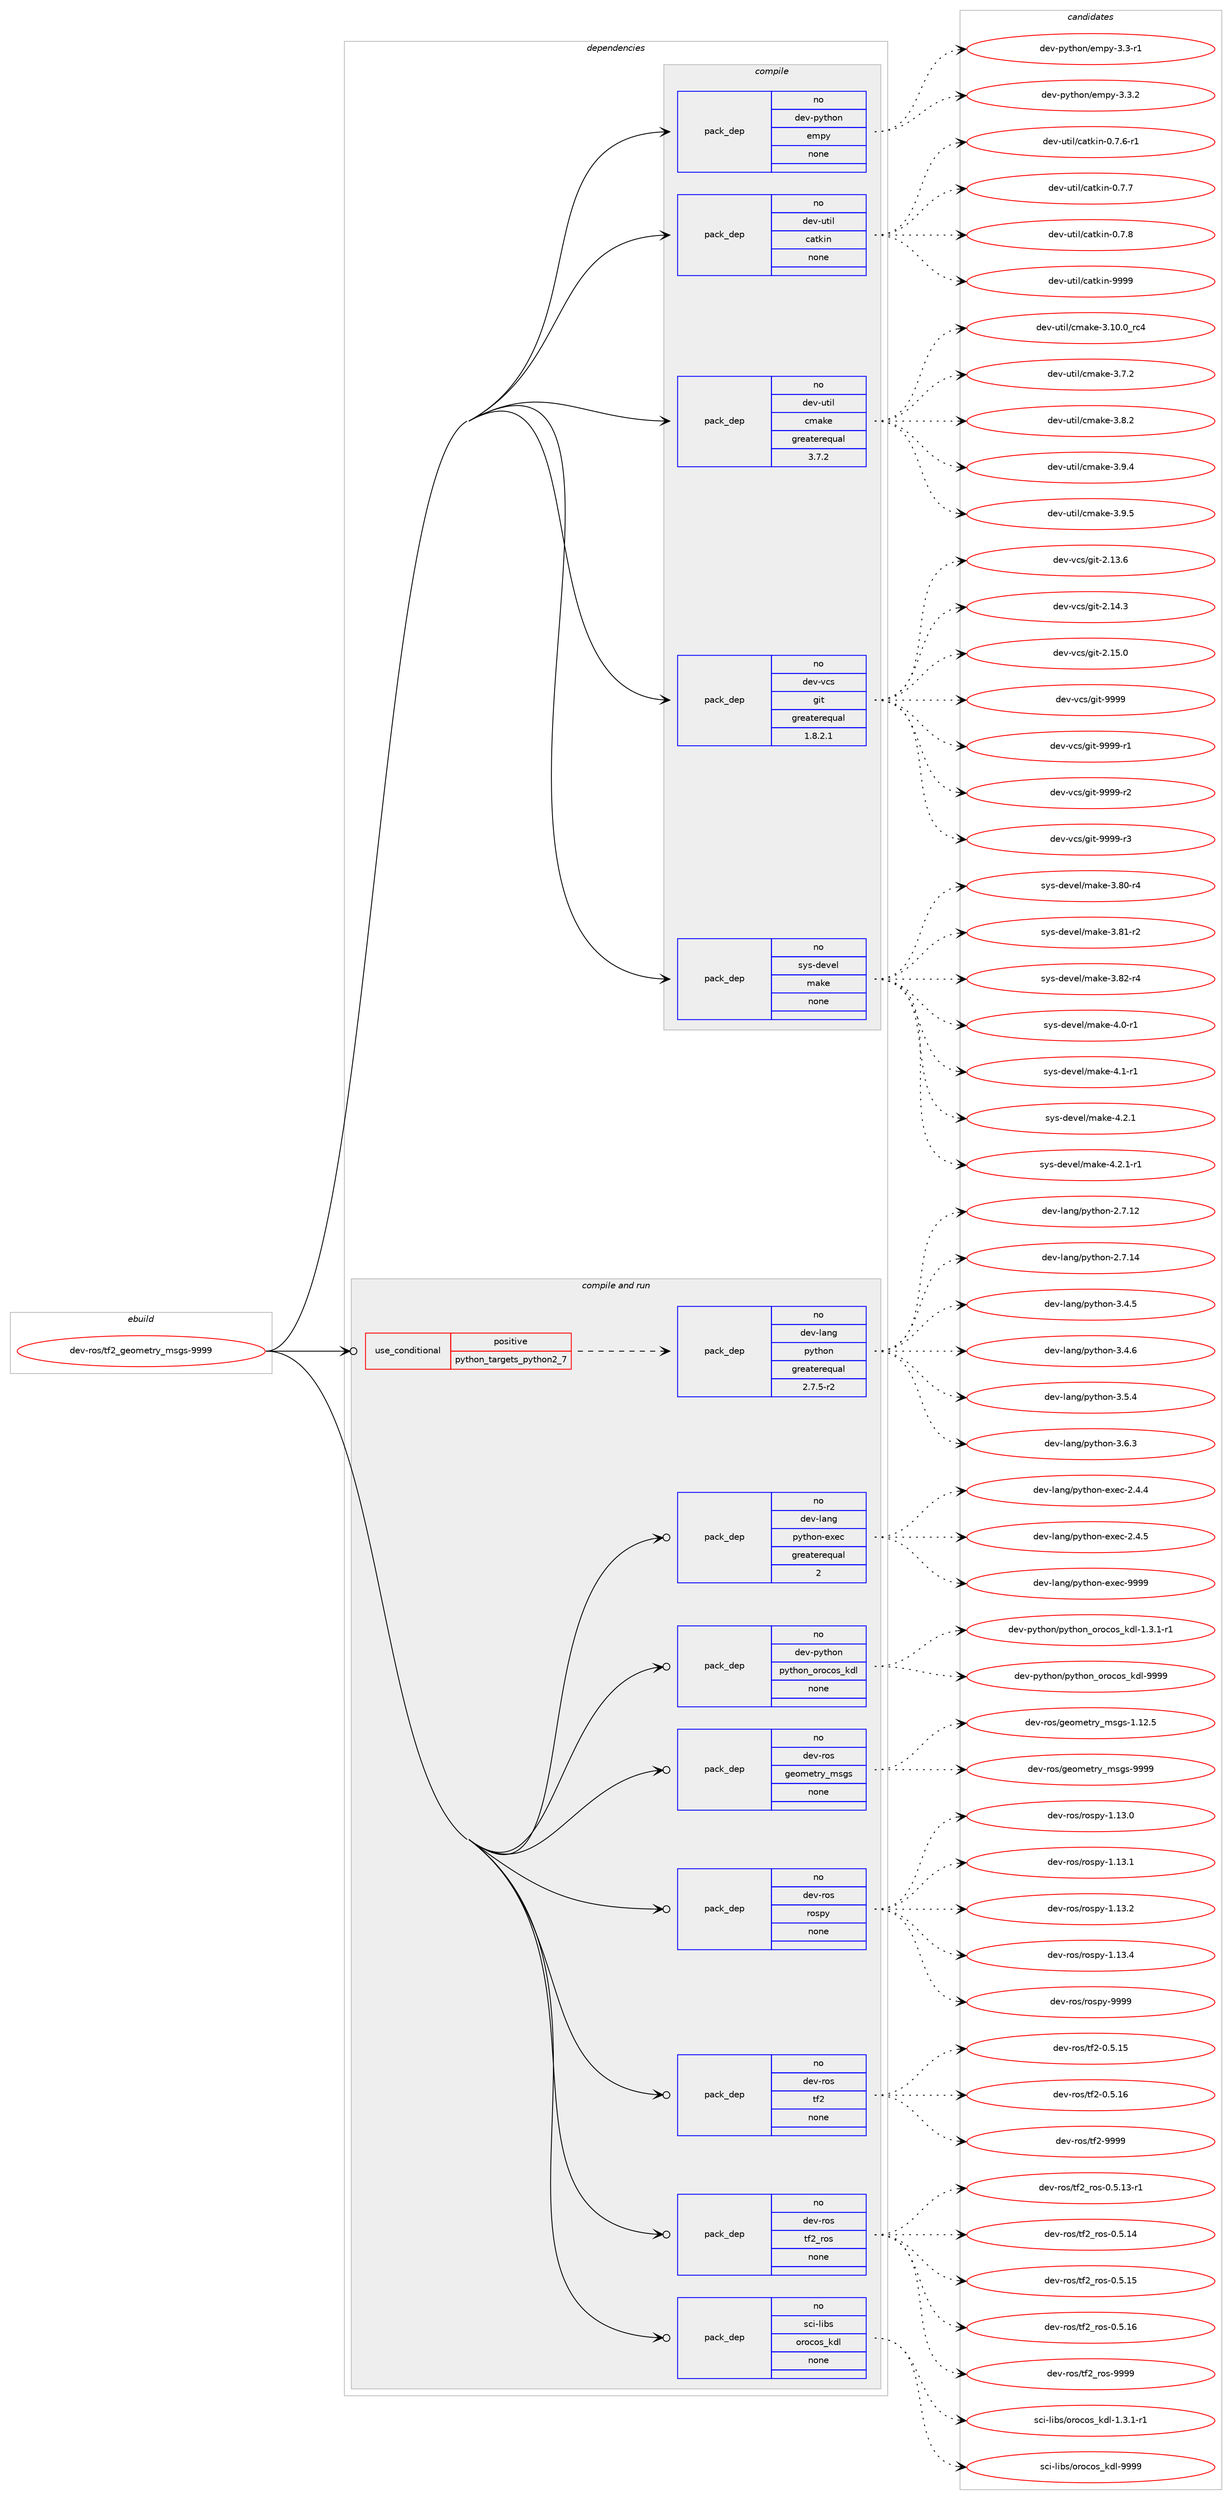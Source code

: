 digraph prolog {

# *************
# Graph options
# *************

newrank=true;
concentrate=true;
compound=true;
graph [rankdir=LR,fontname=Helvetica,fontsize=10,ranksep=1.5];#, ranksep=2.5, nodesep=0.2];
edge  [arrowhead=vee];
node  [fontname=Helvetica,fontsize=10];

# **********
# The ebuild
# **********

subgraph cluster_leftcol {
color=gray;
rank=same;
label=<<i>ebuild</i>>;
id [label="dev-ros/tf2_geometry_msgs-9999", color=red, width=4, href="../dev-ros/tf2_geometry_msgs-9999.svg"];
}

# ****************
# The dependencies
# ****************

subgraph cluster_midcol {
color=gray;
label=<<i>dependencies</i>>;
subgraph cluster_compile {
fillcolor="#eeeeee";
style=filled;
label=<<i>compile</i>>;
subgraph pack165824 {
dependency217650 [label=<<TABLE BORDER="0" CELLBORDER="1" CELLSPACING="0" CELLPADDING="4" WIDTH="220"><TR><TD ROWSPAN="6" CELLPADDING="30">pack_dep</TD></TR><TR><TD WIDTH="110">no</TD></TR><TR><TD>dev-python</TD></TR><TR><TD>empy</TD></TR><TR><TD>none</TD></TR><TR><TD></TD></TR></TABLE>>, shape=none, color=blue];
}
id:e -> dependency217650:w [weight=20,style="solid",arrowhead="vee"];
subgraph pack165825 {
dependency217651 [label=<<TABLE BORDER="0" CELLBORDER="1" CELLSPACING="0" CELLPADDING="4" WIDTH="220"><TR><TD ROWSPAN="6" CELLPADDING="30">pack_dep</TD></TR><TR><TD WIDTH="110">no</TD></TR><TR><TD>dev-util</TD></TR><TR><TD>catkin</TD></TR><TR><TD>none</TD></TR><TR><TD></TD></TR></TABLE>>, shape=none, color=blue];
}
id:e -> dependency217651:w [weight=20,style="solid",arrowhead="vee"];
subgraph pack165826 {
dependency217652 [label=<<TABLE BORDER="0" CELLBORDER="1" CELLSPACING="0" CELLPADDING="4" WIDTH="220"><TR><TD ROWSPAN="6" CELLPADDING="30">pack_dep</TD></TR><TR><TD WIDTH="110">no</TD></TR><TR><TD>dev-util</TD></TR><TR><TD>cmake</TD></TR><TR><TD>greaterequal</TD></TR><TR><TD>3.7.2</TD></TR></TABLE>>, shape=none, color=blue];
}
id:e -> dependency217652:w [weight=20,style="solid",arrowhead="vee"];
subgraph pack165827 {
dependency217653 [label=<<TABLE BORDER="0" CELLBORDER="1" CELLSPACING="0" CELLPADDING="4" WIDTH="220"><TR><TD ROWSPAN="6" CELLPADDING="30">pack_dep</TD></TR><TR><TD WIDTH="110">no</TD></TR><TR><TD>dev-vcs</TD></TR><TR><TD>git</TD></TR><TR><TD>greaterequal</TD></TR><TR><TD>1.8.2.1</TD></TR></TABLE>>, shape=none, color=blue];
}
id:e -> dependency217653:w [weight=20,style="solid",arrowhead="vee"];
subgraph pack165828 {
dependency217654 [label=<<TABLE BORDER="0" CELLBORDER="1" CELLSPACING="0" CELLPADDING="4" WIDTH="220"><TR><TD ROWSPAN="6" CELLPADDING="30">pack_dep</TD></TR><TR><TD WIDTH="110">no</TD></TR><TR><TD>sys-devel</TD></TR><TR><TD>make</TD></TR><TR><TD>none</TD></TR><TR><TD></TD></TR></TABLE>>, shape=none, color=blue];
}
id:e -> dependency217654:w [weight=20,style="solid",arrowhead="vee"];
}
subgraph cluster_compileandrun {
fillcolor="#eeeeee";
style=filled;
label=<<i>compile and run</i>>;
subgraph cond47836 {
dependency217655 [label=<<TABLE BORDER="0" CELLBORDER="1" CELLSPACING="0" CELLPADDING="4"><TR><TD ROWSPAN="3" CELLPADDING="10">use_conditional</TD></TR><TR><TD>positive</TD></TR><TR><TD>python_targets_python2_7</TD></TR></TABLE>>, shape=none, color=red];
subgraph pack165829 {
dependency217656 [label=<<TABLE BORDER="0" CELLBORDER="1" CELLSPACING="0" CELLPADDING="4" WIDTH="220"><TR><TD ROWSPAN="6" CELLPADDING="30">pack_dep</TD></TR><TR><TD WIDTH="110">no</TD></TR><TR><TD>dev-lang</TD></TR><TR><TD>python</TD></TR><TR><TD>greaterequal</TD></TR><TR><TD>2.7.5-r2</TD></TR></TABLE>>, shape=none, color=blue];
}
dependency217655:e -> dependency217656:w [weight=20,style="dashed",arrowhead="vee"];
}
id:e -> dependency217655:w [weight=20,style="solid",arrowhead="odotvee"];
subgraph pack165830 {
dependency217657 [label=<<TABLE BORDER="0" CELLBORDER="1" CELLSPACING="0" CELLPADDING="4" WIDTH="220"><TR><TD ROWSPAN="6" CELLPADDING="30">pack_dep</TD></TR><TR><TD WIDTH="110">no</TD></TR><TR><TD>dev-lang</TD></TR><TR><TD>python-exec</TD></TR><TR><TD>greaterequal</TD></TR><TR><TD>2</TD></TR></TABLE>>, shape=none, color=blue];
}
id:e -> dependency217657:w [weight=20,style="solid",arrowhead="odotvee"];
subgraph pack165831 {
dependency217658 [label=<<TABLE BORDER="0" CELLBORDER="1" CELLSPACING="0" CELLPADDING="4" WIDTH="220"><TR><TD ROWSPAN="6" CELLPADDING="30">pack_dep</TD></TR><TR><TD WIDTH="110">no</TD></TR><TR><TD>dev-python</TD></TR><TR><TD>python_orocos_kdl</TD></TR><TR><TD>none</TD></TR><TR><TD></TD></TR></TABLE>>, shape=none, color=blue];
}
id:e -> dependency217658:w [weight=20,style="solid",arrowhead="odotvee"];
subgraph pack165832 {
dependency217659 [label=<<TABLE BORDER="0" CELLBORDER="1" CELLSPACING="0" CELLPADDING="4" WIDTH="220"><TR><TD ROWSPAN="6" CELLPADDING="30">pack_dep</TD></TR><TR><TD WIDTH="110">no</TD></TR><TR><TD>dev-ros</TD></TR><TR><TD>geometry_msgs</TD></TR><TR><TD>none</TD></TR><TR><TD></TD></TR></TABLE>>, shape=none, color=blue];
}
id:e -> dependency217659:w [weight=20,style="solid",arrowhead="odotvee"];
subgraph pack165833 {
dependency217660 [label=<<TABLE BORDER="0" CELLBORDER="1" CELLSPACING="0" CELLPADDING="4" WIDTH="220"><TR><TD ROWSPAN="6" CELLPADDING="30">pack_dep</TD></TR><TR><TD WIDTH="110">no</TD></TR><TR><TD>dev-ros</TD></TR><TR><TD>rospy</TD></TR><TR><TD>none</TD></TR><TR><TD></TD></TR></TABLE>>, shape=none, color=blue];
}
id:e -> dependency217660:w [weight=20,style="solid",arrowhead="odotvee"];
subgraph pack165834 {
dependency217661 [label=<<TABLE BORDER="0" CELLBORDER="1" CELLSPACING="0" CELLPADDING="4" WIDTH="220"><TR><TD ROWSPAN="6" CELLPADDING="30">pack_dep</TD></TR><TR><TD WIDTH="110">no</TD></TR><TR><TD>dev-ros</TD></TR><TR><TD>tf2</TD></TR><TR><TD>none</TD></TR><TR><TD></TD></TR></TABLE>>, shape=none, color=blue];
}
id:e -> dependency217661:w [weight=20,style="solid",arrowhead="odotvee"];
subgraph pack165835 {
dependency217662 [label=<<TABLE BORDER="0" CELLBORDER="1" CELLSPACING="0" CELLPADDING="4" WIDTH="220"><TR><TD ROWSPAN="6" CELLPADDING="30">pack_dep</TD></TR><TR><TD WIDTH="110">no</TD></TR><TR><TD>dev-ros</TD></TR><TR><TD>tf2_ros</TD></TR><TR><TD>none</TD></TR><TR><TD></TD></TR></TABLE>>, shape=none, color=blue];
}
id:e -> dependency217662:w [weight=20,style="solid",arrowhead="odotvee"];
subgraph pack165836 {
dependency217663 [label=<<TABLE BORDER="0" CELLBORDER="1" CELLSPACING="0" CELLPADDING="4" WIDTH="220"><TR><TD ROWSPAN="6" CELLPADDING="30">pack_dep</TD></TR><TR><TD WIDTH="110">no</TD></TR><TR><TD>sci-libs</TD></TR><TR><TD>orocos_kdl</TD></TR><TR><TD>none</TD></TR><TR><TD></TD></TR></TABLE>>, shape=none, color=blue];
}
id:e -> dependency217663:w [weight=20,style="solid",arrowhead="odotvee"];
}
subgraph cluster_run {
fillcolor="#eeeeee";
style=filled;
label=<<i>run</i>>;
}
}

# **************
# The candidates
# **************

subgraph cluster_choices {
rank=same;
color=gray;
label=<<i>candidates</i>>;

subgraph choice165824 {
color=black;
nodesep=1;
choice1001011184511212111610411111047101109112121455146514511449 [label="dev-python/empy-3.3-r1", color=red, width=4,href="../dev-python/empy-3.3-r1.svg"];
choice1001011184511212111610411111047101109112121455146514650 [label="dev-python/empy-3.3.2", color=red, width=4,href="../dev-python/empy-3.3.2.svg"];
dependency217650:e -> choice1001011184511212111610411111047101109112121455146514511449:w [style=dotted,weight="100"];
dependency217650:e -> choice1001011184511212111610411111047101109112121455146514650:w [style=dotted,weight="100"];
}
subgraph choice165825 {
color=black;
nodesep=1;
choice100101118451171161051084799971161071051104548465546544511449 [label="dev-util/catkin-0.7.6-r1", color=red, width=4,href="../dev-util/catkin-0.7.6-r1.svg"];
choice10010111845117116105108479997116107105110454846554655 [label="dev-util/catkin-0.7.7", color=red, width=4,href="../dev-util/catkin-0.7.7.svg"];
choice10010111845117116105108479997116107105110454846554656 [label="dev-util/catkin-0.7.8", color=red, width=4,href="../dev-util/catkin-0.7.8.svg"];
choice100101118451171161051084799971161071051104557575757 [label="dev-util/catkin-9999", color=red, width=4,href="../dev-util/catkin-9999.svg"];
dependency217651:e -> choice100101118451171161051084799971161071051104548465546544511449:w [style=dotted,weight="100"];
dependency217651:e -> choice10010111845117116105108479997116107105110454846554655:w [style=dotted,weight="100"];
dependency217651:e -> choice10010111845117116105108479997116107105110454846554656:w [style=dotted,weight="100"];
dependency217651:e -> choice100101118451171161051084799971161071051104557575757:w [style=dotted,weight="100"];
}
subgraph choice165826 {
color=black;
nodesep=1;
choice1001011184511711610510847991099710710145514649484648951149952 [label="dev-util/cmake-3.10.0_rc4", color=red, width=4,href="../dev-util/cmake-3.10.0_rc4.svg"];
choice10010111845117116105108479910997107101455146554650 [label="dev-util/cmake-3.7.2", color=red, width=4,href="../dev-util/cmake-3.7.2.svg"];
choice10010111845117116105108479910997107101455146564650 [label="dev-util/cmake-3.8.2", color=red, width=4,href="../dev-util/cmake-3.8.2.svg"];
choice10010111845117116105108479910997107101455146574652 [label="dev-util/cmake-3.9.4", color=red, width=4,href="../dev-util/cmake-3.9.4.svg"];
choice10010111845117116105108479910997107101455146574653 [label="dev-util/cmake-3.9.5", color=red, width=4,href="../dev-util/cmake-3.9.5.svg"];
dependency217652:e -> choice1001011184511711610510847991099710710145514649484648951149952:w [style=dotted,weight="100"];
dependency217652:e -> choice10010111845117116105108479910997107101455146554650:w [style=dotted,weight="100"];
dependency217652:e -> choice10010111845117116105108479910997107101455146564650:w [style=dotted,weight="100"];
dependency217652:e -> choice10010111845117116105108479910997107101455146574652:w [style=dotted,weight="100"];
dependency217652:e -> choice10010111845117116105108479910997107101455146574653:w [style=dotted,weight="100"];
}
subgraph choice165827 {
color=black;
nodesep=1;
choice10010111845118991154710310511645504649514654 [label="dev-vcs/git-2.13.6", color=red, width=4,href="../dev-vcs/git-2.13.6.svg"];
choice10010111845118991154710310511645504649524651 [label="dev-vcs/git-2.14.3", color=red, width=4,href="../dev-vcs/git-2.14.3.svg"];
choice10010111845118991154710310511645504649534648 [label="dev-vcs/git-2.15.0", color=red, width=4,href="../dev-vcs/git-2.15.0.svg"];
choice1001011184511899115471031051164557575757 [label="dev-vcs/git-9999", color=red, width=4,href="../dev-vcs/git-9999.svg"];
choice10010111845118991154710310511645575757574511449 [label="dev-vcs/git-9999-r1", color=red, width=4,href="../dev-vcs/git-9999-r1.svg"];
choice10010111845118991154710310511645575757574511450 [label="dev-vcs/git-9999-r2", color=red, width=4,href="../dev-vcs/git-9999-r2.svg"];
choice10010111845118991154710310511645575757574511451 [label="dev-vcs/git-9999-r3", color=red, width=4,href="../dev-vcs/git-9999-r3.svg"];
dependency217653:e -> choice10010111845118991154710310511645504649514654:w [style=dotted,weight="100"];
dependency217653:e -> choice10010111845118991154710310511645504649524651:w [style=dotted,weight="100"];
dependency217653:e -> choice10010111845118991154710310511645504649534648:w [style=dotted,weight="100"];
dependency217653:e -> choice1001011184511899115471031051164557575757:w [style=dotted,weight="100"];
dependency217653:e -> choice10010111845118991154710310511645575757574511449:w [style=dotted,weight="100"];
dependency217653:e -> choice10010111845118991154710310511645575757574511450:w [style=dotted,weight="100"];
dependency217653:e -> choice10010111845118991154710310511645575757574511451:w [style=dotted,weight="100"];
}
subgraph choice165828 {
color=black;
nodesep=1;
choice11512111545100101118101108471099710710145514656484511452 [label="sys-devel/make-3.80-r4", color=red, width=4,href="../sys-devel/make-3.80-r4.svg"];
choice11512111545100101118101108471099710710145514656494511450 [label="sys-devel/make-3.81-r2", color=red, width=4,href="../sys-devel/make-3.81-r2.svg"];
choice11512111545100101118101108471099710710145514656504511452 [label="sys-devel/make-3.82-r4", color=red, width=4,href="../sys-devel/make-3.82-r4.svg"];
choice115121115451001011181011084710997107101455246484511449 [label="sys-devel/make-4.0-r1", color=red, width=4,href="../sys-devel/make-4.0-r1.svg"];
choice115121115451001011181011084710997107101455246494511449 [label="sys-devel/make-4.1-r1", color=red, width=4,href="../sys-devel/make-4.1-r1.svg"];
choice115121115451001011181011084710997107101455246504649 [label="sys-devel/make-4.2.1", color=red, width=4,href="../sys-devel/make-4.2.1.svg"];
choice1151211154510010111810110847109971071014552465046494511449 [label="sys-devel/make-4.2.1-r1", color=red, width=4,href="../sys-devel/make-4.2.1-r1.svg"];
dependency217654:e -> choice11512111545100101118101108471099710710145514656484511452:w [style=dotted,weight="100"];
dependency217654:e -> choice11512111545100101118101108471099710710145514656494511450:w [style=dotted,weight="100"];
dependency217654:e -> choice11512111545100101118101108471099710710145514656504511452:w [style=dotted,weight="100"];
dependency217654:e -> choice115121115451001011181011084710997107101455246484511449:w [style=dotted,weight="100"];
dependency217654:e -> choice115121115451001011181011084710997107101455246494511449:w [style=dotted,weight="100"];
dependency217654:e -> choice115121115451001011181011084710997107101455246504649:w [style=dotted,weight="100"];
dependency217654:e -> choice1151211154510010111810110847109971071014552465046494511449:w [style=dotted,weight="100"];
}
subgraph choice165829 {
color=black;
nodesep=1;
choice10010111845108971101034711212111610411111045504655464950 [label="dev-lang/python-2.7.12", color=red, width=4,href="../dev-lang/python-2.7.12.svg"];
choice10010111845108971101034711212111610411111045504655464952 [label="dev-lang/python-2.7.14", color=red, width=4,href="../dev-lang/python-2.7.14.svg"];
choice100101118451089711010347112121116104111110455146524653 [label="dev-lang/python-3.4.5", color=red, width=4,href="../dev-lang/python-3.4.5.svg"];
choice100101118451089711010347112121116104111110455146524654 [label="dev-lang/python-3.4.6", color=red, width=4,href="../dev-lang/python-3.4.6.svg"];
choice100101118451089711010347112121116104111110455146534652 [label="dev-lang/python-3.5.4", color=red, width=4,href="../dev-lang/python-3.5.4.svg"];
choice100101118451089711010347112121116104111110455146544651 [label="dev-lang/python-3.6.3", color=red, width=4,href="../dev-lang/python-3.6.3.svg"];
dependency217656:e -> choice10010111845108971101034711212111610411111045504655464950:w [style=dotted,weight="100"];
dependency217656:e -> choice10010111845108971101034711212111610411111045504655464952:w [style=dotted,weight="100"];
dependency217656:e -> choice100101118451089711010347112121116104111110455146524653:w [style=dotted,weight="100"];
dependency217656:e -> choice100101118451089711010347112121116104111110455146524654:w [style=dotted,weight="100"];
dependency217656:e -> choice100101118451089711010347112121116104111110455146534652:w [style=dotted,weight="100"];
dependency217656:e -> choice100101118451089711010347112121116104111110455146544651:w [style=dotted,weight="100"];
}
subgraph choice165830 {
color=black;
nodesep=1;
choice1001011184510897110103471121211161041111104510112010199455046524652 [label="dev-lang/python-exec-2.4.4", color=red, width=4,href="../dev-lang/python-exec-2.4.4.svg"];
choice1001011184510897110103471121211161041111104510112010199455046524653 [label="dev-lang/python-exec-2.4.5", color=red, width=4,href="../dev-lang/python-exec-2.4.5.svg"];
choice10010111845108971101034711212111610411111045101120101994557575757 [label="dev-lang/python-exec-9999", color=red, width=4,href="../dev-lang/python-exec-9999.svg"];
dependency217657:e -> choice1001011184510897110103471121211161041111104510112010199455046524652:w [style=dotted,weight="100"];
dependency217657:e -> choice1001011184510897110103471121211161041111104510112010199455046524653:w [style=dotted,weight="100"];
dependency217657:e -> choice10010111845108971101034711212111610411111045101120101994557575757:w [style=dotted,weight="100"];
}
subgraph choice165831 {
color=black;
nodesep=1;
choice10010111845112121116104111110471121211161041111109511111411199111115951071001084549465146494511449 [label="dev-python/python_orocos_kdl-1.3.1-r1", color=red, width=4,href="../dev-python/python_orocos_kdl-1.3.1-r1.svg"];
choice10010111845112121116104111110471121211161041111109511111411199111115951071001084557575757 [label="dev-python/python_orocos_kdl-9999", color=red, width=4,href="../dev-python/python_orocos_kdl-9999.svg"];
dependency217658:e -> choice10010111845112121116104111110471121211161041111109511111411199111115951071001084549465146494511449:w [style=dotted,weight="100"];
dependency217658:e -> choice10010111845112121116104111110471121211161041111109511111411199111115951071001084557575757:w [style=dotted,weight="100"];
}
subgraph choice165832 {
color=black;
nodesep=1;
choice10010111845114111115471031011111091011161141219510911510311545494649504653 [label="dev-ros/geometry_msgs-1.12.5", color=red, width=4,href="../dev-ros/geometry_msgs-1.12.5.svg"];
choice1001011184511411111547103101111109101116114121951091151031154557575757 [label="dev-ros/geometry_msgs-9999", color=red, width=4,href="../dev-ros/geometry_msgs-9999.svg"];
dependency217659:e -> choice10010111845114111115471031011111091011161141219510911510311545494649504653:w [style=dotted,weight="100"];
dependency217659:e -> choice1001011184511411111547103101111109101116114121951091151031154557575757:w [style=dotted,weight="100"];
}
subgraph choice165833 {
color=black;
nodesep=1;
choice100101118451141111154711411111511212145494649514648 [label="dev-ros/rospy-1.13.0", color=red, width=4,href="../dev-ros/rospy-1.13.0.svg"];
choice100101118451141111154711411111511212145494649514649 [label="dev-ros/rospy-1.13.1", color=red, width=4,href="../dev-ros/rospy-1.13.1.svg"];
choice100101118451141111154711411111511212145494649514650 [label="dev-ros/rospy-1.13.2", color=red, width=4,href="../dev-ros/rospy-1.13.2.svg"];
choice100101118451141111154711411111511212145494649514652 [label="dev-ros/rospy-1.13.4", color=red, width=4,href="../dev-ros/rospy-1.13.4.svg"];
choice10010111845114111115471141111151121214557575757 [label="dev-ros/rospy-9999", color=red, width=4,href="../dev-ros/rospy-9999.svg"];
dependency217660:e -> choice100101118451141111154711411111511212145494649514648:w [style=dotted,weight="100"];
dependency217660:e -> choice100101118451141111154711411111511212145494649514649:w [style=dotted,weight="100"];
dependency217660:e -> choice100101118451141111154711411111511212145494649514650:w [style=dotted,weight="100"];
dependency217660:e -> choice100101118451141111154711411111511212145494649514652:w [style=dotted,weight="100"];
dependency217660:e -> choice10010111845114111115471141111151121214557575757:w [style=dotted,weight="100"];
}
subgraph choice165834 {
color=black;
nodesep=1;
choice10010111845114111115471161025045484653464953 [label="dev-ros/tf2-0.5.15", color=red, width=4,href="../dev-ros/tf2-0.5.15.svg"];
choice10010111845114111115471161025045484653464954 [label="dev-ros/tf2-0.5.16", color=red, width=4,href="../dev-ros/tf2-0.5.16.svg"];
choice1001011184511411111547116102504557575757 [label="dev-ros/tf2-9999", color=red, width=4,href="../dev-ros/tf2-9999.svg"];
dependency217661:e -> choice10010111845114111115471161025045484653464953:w [style=dotted,weight="100"];
dependency217661:e -> choice10010111845114111115471161025045484653464954:w [style=dotted,weight="100"];
dependency217661:e -> choice1001011184511411111547116102504557575757:w [style=dotted,weight="100"];
}
subgraph choice165835 {
color=black;
nodesep=1;
choice10010111845114111115471161025095114111115454846534649514511449 [label="dev-ros/tf2_ros-0.5.13-r1", color=red, width=4,href="../dev-ros/tf2_ros-0.5.13-r1.svg"];
choice1001011184511411111547116102509511411111545484653464952 [label="dev-ros/tf2_ros-0.5.14", color=red, width=4,href="../dev-ros/tf2_ros-0.5.14.svg"];
choice1001011184511411111547116102509511411111545484653464953 [label="dev-ros/tf2_ros-0.5.15", color=red, width=4,href="../dev-ros/tf2_ros-0.5.15.svg"];
choice1001011184511411111547116102509511411111545484653464954 [label="dev-ros/tf2_ros-0.5.16", color=red, width=4,href="../dev-ros/tf2_ros-0.5.16.svg"];
choice100101118451141111154711610250951141111154557575757 [label="dev-ros/tf2_ros-9999", color=red, width=4,href="../dev-ros/tf2_ros-9999.svg"];
dependency217662:e -> choice10010111845114111115471161025095114111115454846534649514511449:w [style=dotted,weight="100"];
dependency217662:e -> choice1001011184511411111547116102509511411111545484653464952:w [style=dotted,weight="100"];
dependency217662:e -> choice1001011184511411111547116102509511411111545484653464953:w [style=dotted,weight="100"];
dependency217662:e -> choice1001011184511411111547116102509511411111545484653464954:w [style=dotted,weight="100"];
dependency217662:e -> choice100101118451141111154711610250951141111154557575757:w [style=dotted,weight="100"];
}
subgraph choice165836 {
color=black;
nodesep=1;
choice1159910545108105981154711111411199111115951071001084549465146494511449 [label="sci-libs/orocos_kdl-1.3.1-r1", color=red, width=4,href="../sci-libs/orocos_kdl-1.3.1-r1.svg"];
choice1159910545108105981154711111411199111115951071001084557575757 [label="sci-libs/orocos_kdl-9999", color=red, width=4,href="../sci-libs/orocos_kdl-9999.svg"];
dependency217663:e -> choice1159910545108105981154711111411199111115951071001084549465146494511449:w [style=dotted,weight="100"];
dependency217663:e -> choice1159910545108105981154711111411199111115951071001084557575757:w [style=dotted,weight="100"];
}
}

}
